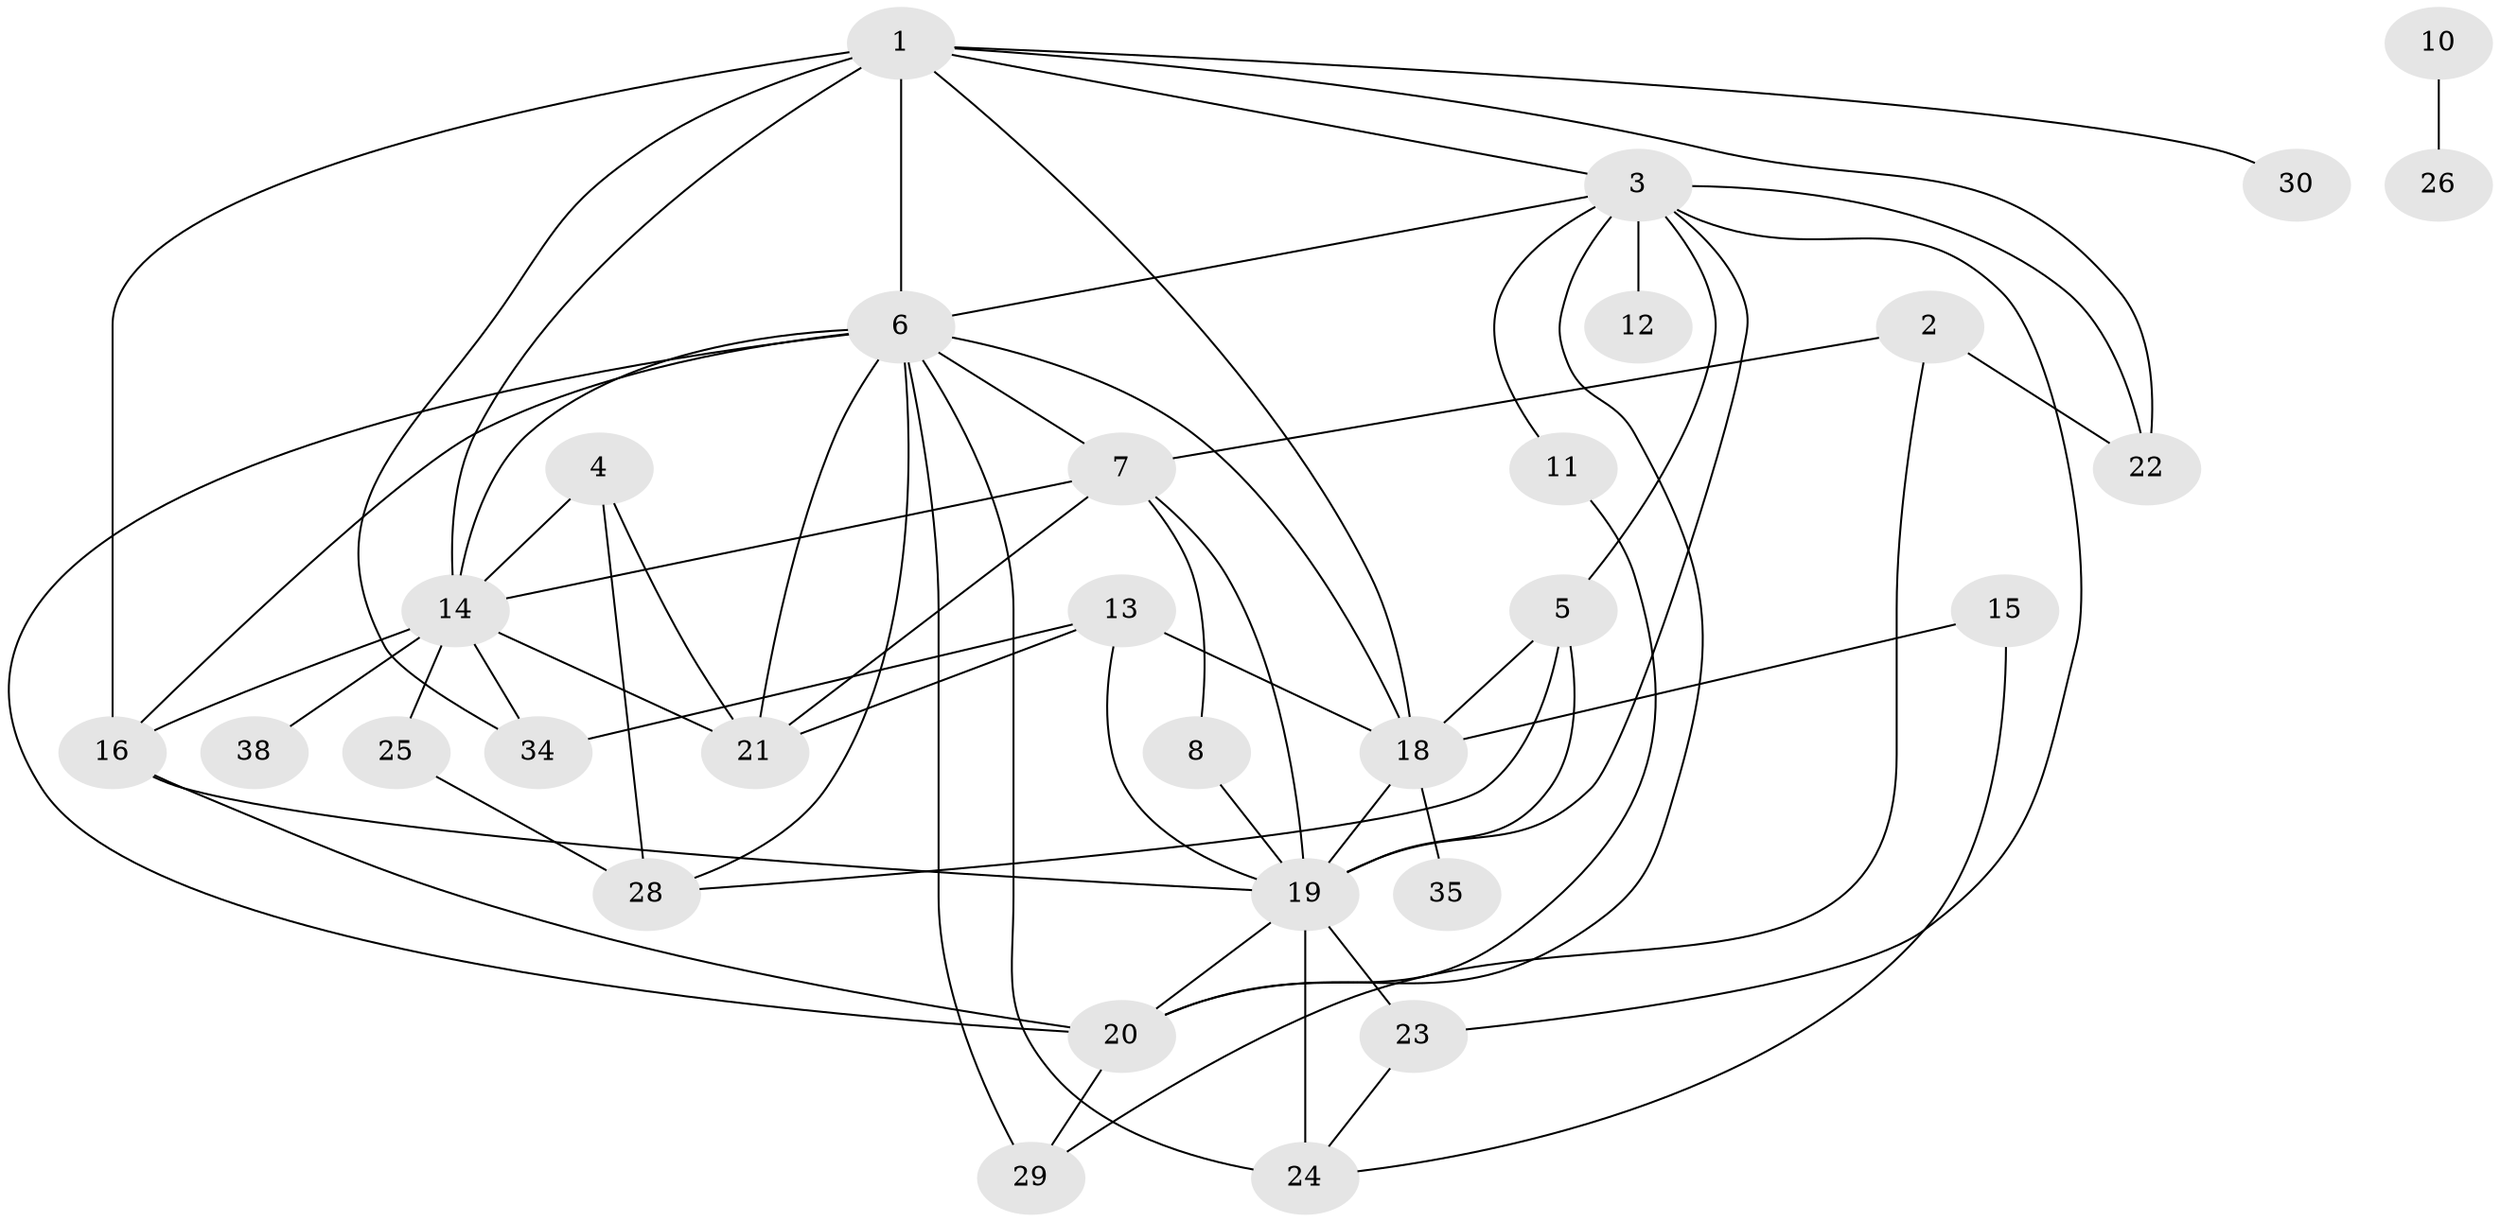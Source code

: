 // original degree distribution, {2: 0.2698412698412698, 1: 0.23015873015873015, 4: 0.1746031746031746, 8: 0.007936507936507936, 0: 0.06349206349206349, 3: 0.1349206349206349, 6: 0.023809523809523808, 5: 0.07142857142857142, 9: 0.007936507936507936, 7: 0.015873015873015872}
// Generated by graph-tools (version 1.1) at 2025/48/03/04/25 22:48:03]
// undirected, 30 vertices, 62 edges
graph export_dot {
  node [color=gray90,style=filled];
  1;
  2;
  3;
  4;
  5;
  6;
  7;
  8;
  10;
  11;
  12;
  13;
  14;
  15;
  16;
  18;
  19;
  20;
  21;
  22;
  23;
  24;
  25;
  26;
  28;
  29;
  30;
  34;
  35;
  38;
  1 -- 3 [weight=1.0];
  1 -- 6 [weight=3.0];
  1 -- 14 [weight=1.0];
  1 -- 16 [weight=1.0];
  1 -- 18 [weight=1.0];
  1 -- 22 [weight=1.0];
  1 -- 30 [weight=1.0];
  1 -- 34 [weight=1.0];
  2 -- 7 [weight=2.0];
  2 -- 22 [weight=1.0];
  2 -- 29 [weight=1.0];
  3 -- 5 [weight=1.0];
  3 -- 6 [weight=1.0];
  3 -- 11 [weight=1.0];
  3 -- 12 [weight=2.0];
  3 -- 19 [weight=1.0];
  3 -- 20 [weight=1.0];
  3 -- 22 [weight=1.0];
  3 -- 23 [weight=1.0];
  4 -- 14 [weight=1.0];
  4 -- 21 [weight=1.0];
  4 -- 28 [weight=2.0];
  5 -- 18 [weight=1.0];
  5 -- 19 [weight=1.0];
  5 -- 28 [weight=1.0];
  6 -- 7 [weight=1.0];
  6 -- 14 [weight=2.0];
  6 -- 16 [weight=1.0];
  6 -- 18 [weight=1.0];
  6 -- 20 [weight=1.0];
  6 -- 21 [weight=2.0];
  6 -- 24 [weight=1.0];
  6 -- 28 [weight=1.0];
  6 -- 29 [weight=2.0];
  7 -- 8 [weight=1.0];
  7 -- 14 [weight=3.0];
  7 -- 19 [weight=1.0];
  7 -- 21 [weight=5.0];
  8 -- 19 [weight=3.0];
  10 -- 26 [weight=1.0];
  11 -- 20 [weight=1.0];
  13 -- 18 [weight=1.0];
  13 -- 19 [weight=1.0];
  13 -- 21 [weight=1.0];
  13 -- 34 [weight=1.0];
  14 -- 16 [weight=2.0];
  14 -- 21 [weight=1.0];
  14 -- 25 [weight=1.0];
  14 -- 34 [weight=1.0];
  14 -- 38 [weight=1.0];
  15 -- 18 [weight=1.0];
  15 -- 24 [weight=1.0];
  16 -- 19 [weight=1.0];
  16 -- 20 [weight=2.0];
  18 -- 19 [weight=1.0];
  18 -- 35 [weight=1.0];
  19 -- 20 [weight=2.0];
  19 -- 23 [weight=1.0];
  19 -- 24 [weight=4.0];
  20 -- 29 [weight=1.0];
  23 -- 24 [weight=1.0];
  25 -- 28 [weight=1.0];
}

